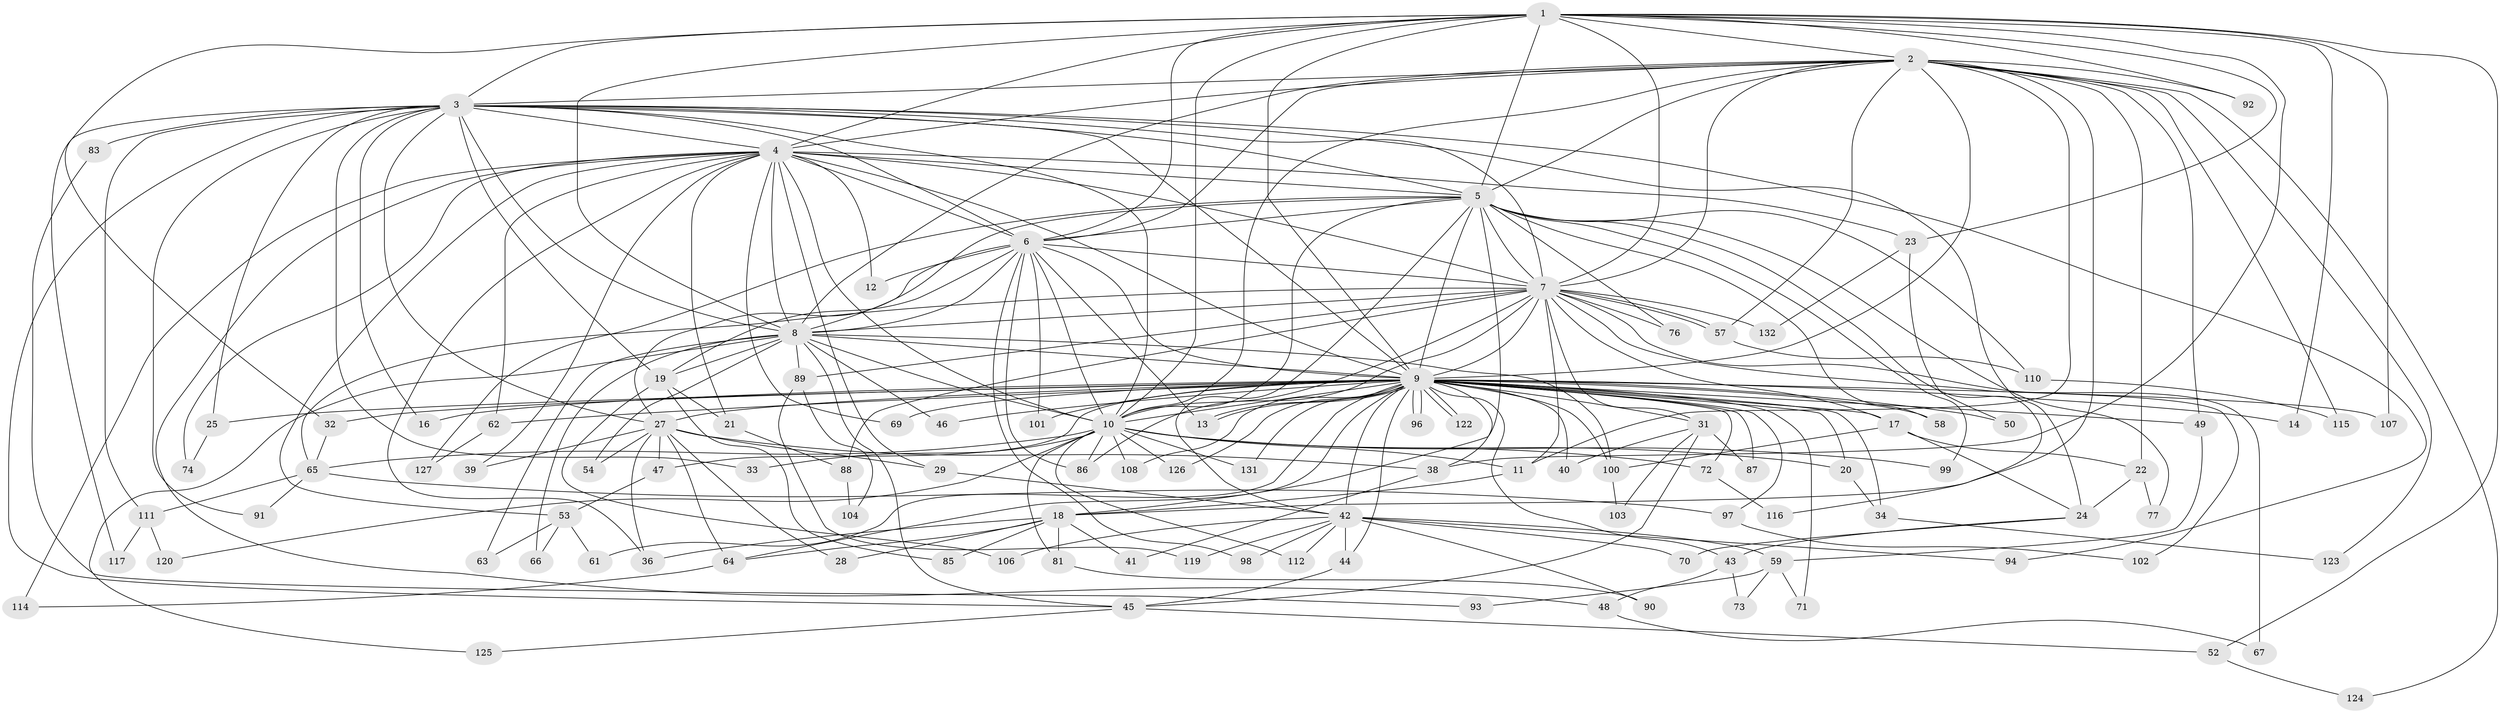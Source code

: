 // Generated by graph-tools (version 1.1) at 2025/23/03/03/25 07:23:39]
// undirected, 107 vertices, 254 edges
graph export_dot {
graph [start="1"]
  node [color=gray90,style=filled];
  1 [super="+51"];
  2 [super="+80"];
  3 [super="+60"];
  4 [super="+37"];
  5 [super="+109"];
  6 [super="+95"];
  7 [super="+105"];
  8 [super="+121"];
  9 [super="+15"];
  10 [super="+35"];
  11;
  12;
  13 [super="+128"];
  14;
  16;
  17;
  18 [super="+26"];
  19 [super="+56"];
  20 [super="+84"];
  21 [super="+75"];
  22;
  23;
  24;
  25;
  27 [super="+30"];
  28;
  29;
  31 [super="+79"];
  32;
  33 [super="+134"];
  34;
  36 [super="+78"];
  38 [super="+130"];
  39;
  40;
  41;
  42 [super="+55"];
  43;
  44;
  45 [super="+82"];
  46;
  47;
  48;
  49;
  50 [super="+118"];
  52;
  53;
  54;
  57;
  58;
  59;
  61;
  62;
  63;
  64 [super="+68"];
  65 [super="+133"];
  66;
  67;
  69;
  70;
  71;
  72 [super="+113"];
  73;
  74;
  76;
  77;
  81;
  83;
  85;
  86 [super="+129"];
  87;
  88;
  89;
  90;
  91;
  92;
  93;
  94;
  96;
  97;
  98;
  99;
  100;
  101;
  102;
  103;
  104;
  106;
  107;
  108;
  110;
  111;
  112;
  114;
  115;
  116;
  117;
  119;
  120;
  122;
  123;
  124;
  125;
  126;
  127;
  131;
  132;
  1 -- 2;
  1 -- 3;
  1 -- 4 [weight=2];
  1 -- 5;
  1 -- 6;
  1 -- 7;
  1 -- 8;
  1 -- 9;
  1 -- 10;
  1 -- 14;
  1 -- 23;
  1 -- 38;
  1 -- 92;
  1 -- 107;
  1 -- 32;
  1 -- 52;
  2 -- 3;
  2 -- 4;
  2 -- 5;
  2 -- 6;
  2 -- 7 [weight=2];
  2 -- 8;
  2 -- 9 [weight=2];
  2 -- 10;
  2 -- 11;
  2 -- 18;
  2 -- 22;
  2 -- 49;
  2 -- 92;
  2 -- 115;
  2 -- 123;
  2 -- 124;
  2 -- 57;
  3 -- 4;
  3 -- 5;
  3 -- 6;
  3 -- 7;
  3 -- 8;
  3 -- 9;
  3 -- 10;
  3 -- 16;
  3 -- 19;
  3 -- 25;
  3 -- 27;
  3 -- 33 [weight=2];
  3 -- 45;
  3 -- 83 [weight=2];
  3 -- 91;
  3 -- 94;
  3 -- 111;
  3 -- 117;
  3 -- 24;
  4 -- 5;
  4 -- 6 [weight=2];
  4 -- 7;
  4 -- 8;
  4 -- 9;
  4 -- 10;
  4 -- 12;
  4 -- 21 [weight=2];
  4 -- 23;
  4 -- 29;
  4 -- 39;
  4 -- 48;
  4 -- 53;
  4 -- 62;
  4 -- 69;
  4 -- 74;
  4 -- 114;
  4 -- 36;
  5 -- 6;
  5 -- 7;
  5 -- 8;
  5 -- 9;
  5 -- 10;
  5 -- 58;
  5 -- 76;
  5 -- 77;
  5 -- 99;
  5 -- 110;
  5 -- 116;
  5 -- 42;
  5 -- 127;
  5 -- 18;
  6 -- 7;
  6 -- 8;
  6 -- 9;
  6 -- 10;
  6 -- 12;
  6 -- 86;
  6 -- 98;
  6 -- 101;
  6 -- 27;
  6 -- 19;
  6 -- 13;
  7 -- 8;
  7 -- 9;
  7 -- 10;
  7 -- 11;
  7 -- 17;
  7 -- 31;
  7 -- 57;
  7 -- 57;
  7 -- 67;
  7 -- 76;
  7 -- 86;
  7 -- 88;
  7 -- 89;
  7 -- 102;
  7 -- 132;
  7 -- 65;
  8 -- 9;
  8 -- 10;
  8 -- 19;
  8 -- 45;
  8 -- 46;
  8 -- 54;
  8 -- 63;
  8 -- 66;
  8 -- 89;
  8 -- 125;
  8 -- 100;
  9 -- 10;
  9 -- 13;
  9 -- 13;
  9 -- 14;
  9 -- 16;
  9 -- 17;
  9 -- 25;
  9 -- 27;
  9 -- 31;
  9 -- 32 [weight=2];
  9 -- 34;
  9 -- 40;
  9 -- 43;
  9 -- 46;
  9 -- 47;
  9 -- 49;
  9 -- 50 [weight=2];
  9 -- 58;
  9 -- 61;
  9 -- 62;
  9 -- 64;
  9 -- 69;
  9 -- 71;
  9 -- 72;
  9 -- 87;
  9 -- 96;
  9 -- 96;
  9 -- 97;
  9 -- 100;
  9 -- 101;
  9 -- 107;
  9 -- 108;
  9 -- 122;
  9 -- 122;
  9 -- 126;
  9 -- 131;
  9 -- 20;
  9 -- 42 [weight=2];
  9 -- 44;
  9 -- 38;
  10 -- 20 [weight=2];
  10 -- 33;
  10 -- 81;
  10 -- 99;
  10 -- 108;
  10 -- 112;
  10 -- 120;
  10 -- 131;
  10 -- 65;
  10 -- 72 [weight=2];
  10 -- 11;
  10 -- 126;
  10 -- 86;
  11 -- 18;
  17 -- 22;
  17 -- 24;
  17 -- 100;
  18 -- 28;
  18 -- 36;
  18 -- 41;
  18 -- 64;
  18 -- 81;
  18 -- 85;
  19 -- 21;
  19 -- 106;
  19 -- 85;
  20 -- 34;
  21 -- 88;
  22 -- 24;
  22 -- 77;
  23 -- 50;
  23 -- 132;
  24 -- 43;
  24 -- 70;
  25 -- 74;
  27 -- 28;
  27 -- 29;
  27 -- 36;
  27 -- 38;
  27 -- 39;
  27 -- 47;
  27 -- 54;
  27 -- 64;
  29 -- 42;
  31 -- 40;
  31 -- 87;
  31 -- 103;
  31 -- 45;
  32 -- 65;
  34 -- 123;
  38 -- 41;
  42 -- 44;
  42 -- 59;
  42 -- 70;
  42 -- 90;
  42 -- 94;
  42 -- 106;
  42 -- 112;
  42 -- 119;
  42 -- 98;
  43 -- 48;
  43 -- 73;
  44 -- 45;
  45 -- 52;
  45 -- 125;
  47 -- 53;
  48 -- 67;
  49 -- 59;
  52 -- 124;
  53 -- 61;
  53 -- 63;
  53 -- 66;
  57 -- 110;
  59 -- 71;
  59 -- 73;
  59 -- 93;
  62 -- 127;
  64 -- 114;
  65 -- 91;
  65 -- 97;
  65 -- 111;
  72 -- 116;
  81 -- 90;
  83 -- 93;
  88 -- 104;
  89 -- 104;
  89 -- 119;
  97 -- 102;
  100 -- 103;
  110 -- 115;
  111 -- 117;
  111 -- 120;
}
